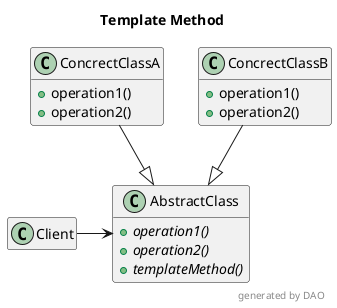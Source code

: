 @startuml design-pattern

title Template Method

hide empty members
skinparam shadowing false


class AbstractClass {
    + {abstract} operation1()
    + {abstract} operation2()
    + {abstract} templateMethod()
}

class ConcrectClassA {
    + operation1()
    + operation2()
}

class ConcrectClassB {
    + operation1()
    + operation2()
}

ConcrectClassA --|> AbstractClass
ConcrectClassB --|> AbstractClass

Client -> AbstractClass


right footer generated by DAO
@enduml